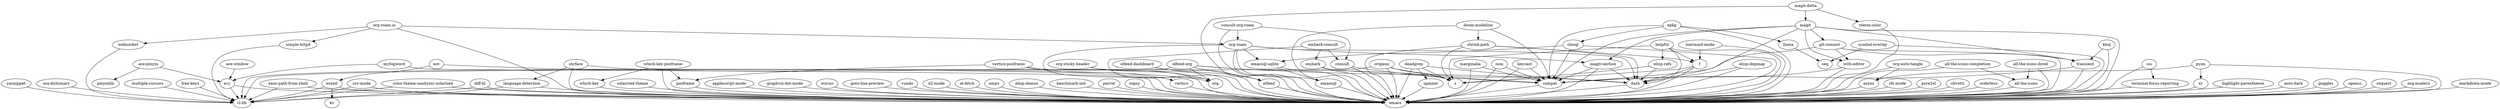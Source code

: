 digraph G {"khoj" -> "emacs";
"khoj" -> "transient";
"exec-path-from-shell" -> "emacs";
"exec-path-from-shell" -> "cl-lib";
"multiple-cursors" -> "cl-lib";
"terminal-focus-reporting" -> "emacs";
"free-keys" -> "cl-lib";
"async" -> "emacs";
"elfeed-org" -> "elfeed";
"elfeed-org" -> "org";
"elfeed-org" -> "dash";
"elfeed-org" -> "s";
"elfeed-org" -> "cl-lib";
"mermaid-mode" -> "f";
"mermaid-mode" -> "emacs";
"language-detection" -> "emacs";
"language-detection" -> "cl-lib";
"nov" -> "esxml";
"nov" -> "emacs";
"deadgrep" -> "emacs";
"deadgrep" -> "dash";
"deadgrep" -> "s";
"deadgrep" -> "spinner";
"csv-mode" -> "emacs";
"csv-mode" -> "cl-lib";
"rfc-mode" -> "emacs";
"keycast" -> "emacs";
"keycast" -> "compat";
"elfeed-dashboard" -> "emacs";
"elfeed-dashboard" -> "elfeed";
"pcre2el" -> "emacs";
"yasnippet" -> "cl-lib";
"embark" -> "emacs";
"embark" -> "compat";
"websocket" -> "cl-lib";
"embark-consult" -> "emacs";
"embark-consult" -> "embark";
"embark-consult" -> "consult";
"xr" -> "emacs";
"olivetti" -> "emacs";
"magit-delta" -> "emacs";
"magit-delta" -> "magit";
"magit-delta" -> "xterm-color";
"orderless" -> "emacs";
"posframe" -> "emacs";
"highlight-parentheses" -> "emacs";
"auto-dark" -> "emacs";
"goggles" -> "emacs";
"osx-dictionary" -> "cl-lib";
"opencc" -> "emacs";
"marginalia" -> "emacs";
"marginalia" -> "compat";
"ace-pinyin" -> "avy";
"ace-pinyin" -> "pinyinlib";
"request" -> "emacs";
"org-modern" -> "emacs";
"markdown-mode" -> "emacs";
"solarized-theme" -> "emacs";
"all-the-icons-completion" -> "emacs";
"all-the-icons-completion" -> "all-the-icons";
"which-key" -> "emacs";
"simple-httpd" -> "cl-lib";
"applescript-mode" -> "emacs";
"llama" -> "seq";
"consult-org-roam" -> "emacs";
"consult-org-roam" -> "org-roam";
"consult-org-roam" -> "consult";
"ace-window" -> "avy";
"compat" -> "emacs";
"org-roam" -> "emacs";
"org-roam" -> "dash";
"org-roam" -> "org";
"org-roam" -> "emacsql";
"org-roam" -> "emacsql-sqlite";
"org-roam" -> "magit-section";
"esxml" -> "emacs";
"esxml" -> "kv";
"esxml" -> "cl-lib";
"elfeed" -> "emacs";
"f" -> "emacs";
"f" -> "s";
"f" -> "dash";
"shrface" -> "emacs";
"shrface" -> "org";
"shrface" -> "language-detection";
"all-the-icons-dired" -> "emacs";
"all-the-icons-dired" -> "all-the-icons";
"graphviz-dot-mode" -> "emacs";
"transient" -> "emacs";
"transient" -> "compat";
"wucuo" -> "emacs";
"closql" -> "emacs";
"closql" -> "compat";
"closql" -> "emacsql-sqlite";
"shrink-path" -> "emacs";
"shrink-path" -> "s";
"shrink-path" -> "dash";
"shrink-path" -> "f";
"color-theme-sanityinc-solarized" -> "emacs";
"color-theme-sanityinc-solarized" -> "cl-lib";
"sis" -> "emacs";
"sis" -> "terminal-focus-reporting";
"goto-line-preview" -> "emacs";
"dash" -> "emacs";
"spinner" -> "emacs";
"vundo" -> "emacs";
"doom-modeline" -> "emacs";
"doom-modeline" -> "compat";
"doom-modeline" -> "shrink-path";
"with-editor" -> "emacs";
"with-editor" -> "compat";
"emacsql-sqlite" -> "emacs";
"emacsql-sqlite" -> "emacsql";
"pyim" -> "emacs";
"pyim" -> "async";
"pyim" -> "xr";
"all-the-icons" -> "emacs";
"origami" -> "s";
"origami" -> "dash";
"origami" -> "emacs";
"origami" -> "cl-lib";
"which-key-posframe" -> "emacs";
"which-key-posframe" -> "posframe";
"which-key-posframe" -> "which-key";
"avy" -> "emacs";
"avy" -> "cl-lib";
"helpful" -> "emacs";
"helpful" -> "dash";
"helpful" -> "s";
"helpful" -> "f";
"helpful" -> "elisp-refs";
"magit-section" -> "emacs";
"magit-section" -> "compat";
"magit-section" -> "dash";
"mybigword" -> "emacs";
"mybigword" -> "avy";
"d2-mode" -> "emacs";
"vertico-posframe" -> "emacs";
"vertico-posframe" -> "posframe";
"vertico-posframe" -> "vertico";
"consult" -> "emacs";
"consult" -> "compat";
"el-fetch" -> "emacs";
"emacsql" -> "emacs";
"diff-hl" -> "cl-lib";
"diff-hl" -> "emacs";
"org-auto-tangle" -> "emacs";
"org-auto-tangle" -> "async";
"empv" -> "emacs";
"elisp-refs" -> "dash";
"elisp-refs" -> "s";
"symbol-overlay" -> "emacs";
"symbol-overlay" -> "seq";
"xterm-color" -> "emacs";
"elisp-depmap" -> "emacs";
"elisp-depmap" -> "dash";
"org-roam-ui" -> "emacs";
"org-roam-ui" -> "org-roam";
"org-roam-ui" -> "simple-httpd";
"org-roam-ui" -> "websocket";
"elisp-demos" -> "emacs";
"magit" -> "emacs";
"magit" -> "compat";
"magit" -> "dash";
"magit" -> "git-commit";
"magit" -> "magit-section";
"magit" -> "transient";
"magit" -> "with-editor";
"epkg" -> "emacs";
"epkg" -> "compat";
"epkg" -> "closql";
"epkg" -> "llama";
"benchmark-init" -> "emacs";
"parrot" -> "emacs";
"vertico" -> "emacs";
"osm" -> "emacs";
"osm" -> "compat";
"org-sticky-header" -> "emacs";
"org-sticky-header" -> "org";
"topsy" -> "emacs";
"git-commit" -> "emacs";
"git-commit" -> "compat";
"git-commit" -> "transient";
"git-commit" -> "with-editor";
}